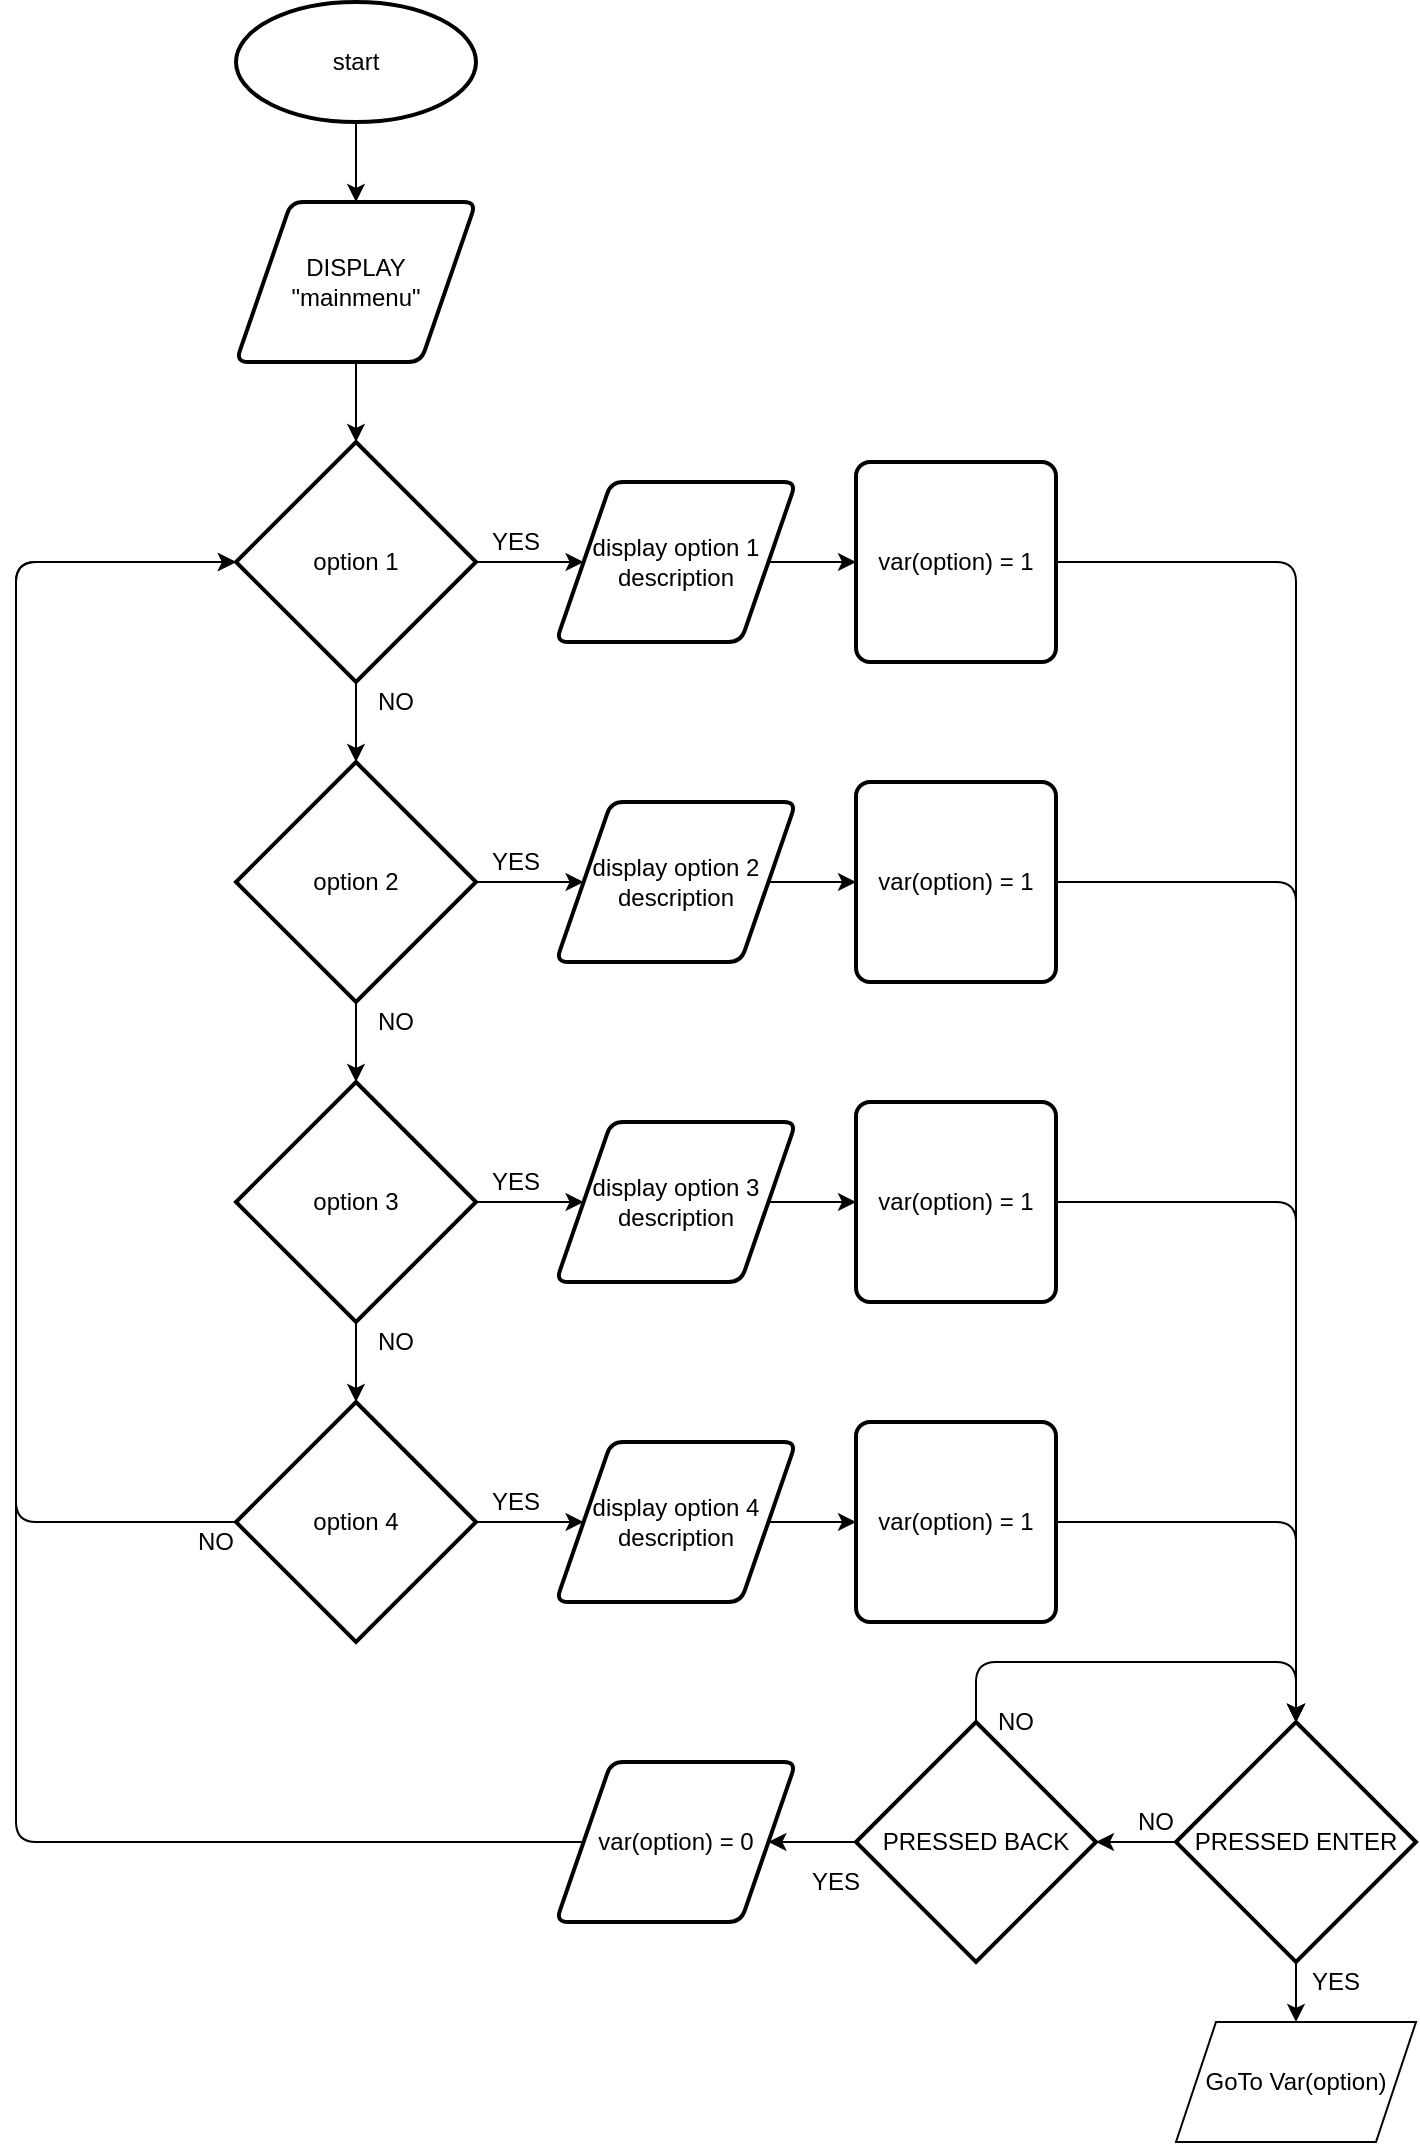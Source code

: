 <mxfile version="14.4.2" type="device" pages="2"><diagram id="C5RBs43oDa-KdzZeNtuy" name="Main menu"><mxGraphModel dx="1022" dy="2874" grid="1" gridSize="10" guides="1" tooltips="1" connect="1" arrows="1" fold="1" page="1" pageScale="1" pageWidth="827" pageHeight="1169" math="0" shadow="0"><root><mxCell id="WIyWlLk6GJQsqaUBKTNV-0"/><mxCell id="WIyWlLk6GJQsqaUBKTNV-1" parent="WIyWlLk6GJQsqaUBKTNV-0"/><mxCell id="fwpRctP1IWh_mknQ2UuS-3" value="" style="edgeStyle=orthogonalEdgeStyle;rounded=0;orthogonalLoop=1;jettySize=auto;html=1;entryX=0.5;entryY=0;entryDx=0;entryDy=0;" edge="1" parent="WIyWlLk6GJQsqaUBKTNV-1" source="fwpRctP1IWh_mknQ2UuS-0" target="fwpRctP1IWh_mknQ2UuS-4"><mxGeometry relative="1" as="geometry"><mxPoint x="250" y="-2190" as="targetPoint"/></mxGeometry></mxCell><mxCell id="fwpRctP1IWh_mknQ2UuS-0" value="start" style="strokeWidth=2;html=1;shape=mxgraph.flowchart.start_1;whiteSpace=wrap;" vertex="1" parent="WIyWlLk6GJQsqaUBKTNV-1"><mxGeometry x="190" y="-2280" width="120" height="60" as="geometry"/></mxCell><mxCell id="fwpRctP1IWh_mknQ2UuS-8" value="" style="edgeStyle=orthogonalEdgeStyle;rounded=0;orthogonalLoop=1;jettySize=auto;html=1;" edge="1" parent="WIyWlLk6GJQsqaUBKTNV-1" source="fwpRctP1IWh_mknQ2UuS-4" target="fwpRctP1IWh_mknQ2UuS-7"><mxGeometry relative="1" as="geometry"/></mxCell><mxCell id="fwpRctP1IWh_mknQ2UuS-4" value="DISPLAY&lt;br&gt;&quot;mainmenu&quot;" style="shape=parallelogram;html=1;strokeWidth=2;perimeter=parallelogramPerimeter;whiteSpace=wrap;rounded=1;arcSize=12;size=0.23;" vertex="1" parent="WIyWlLk6GJQsqaUBKTNV-1"><mxGeometry x="190" y="-2180" width="120" height="80" as="geometry"/></mxCell><mxCell id="fwpRctP1IWh_mknQ2UuS-12" value="" style="edgeStyle=orthogonalEdgeStyle;rounded=0;orthogonalLoop=1;jettySize=auto;html=1;" edge="1" parent="WIyWlLk6GJQsqaUBKTNV-1" source="fwpRctP1IWh_mknQ2UuS-7" target="fwpRctP1IWh_mknQ2UuS-9"><mxGeometry relative="1" as="geometry"/></mxCell><mxCell id="fwpRctP1IWh_mknQ2UuS-16" value="" style="edgeStyle=orthogonalEdgeStyle;rounded=0;orthogonalLoop=1;jettySize=auto;html=1;" edge="1" parent="WIyWlLk6GJQsqaUBKTNV-1" source="fwpRctP1IWh_mknQ2UuS-7" target="fwpRctP1IWh_mknQ2UuS-15"><mxGeometry relative="1" as="geometry"/></mxCell><mxCell id="fwpRctP1IWh_mknQ2UuS-7" value="option 1" style="strokeWidth=2;html=1;shape=mxgraph.flowchart.decision;whiteSpace=wrap;" vertex="1" parent="WIyWlLk6GJQsqaUBKTNV-1"><mxGeometry x="190" y="-2060" width="120" height="120" as="geometry"/></mxCell><mxCell id="fwpRctP1IWh_mknQ2UuS-13" value="" style="edgeStyle=orthogonalEdgeStyle;rounded=0;orthogonalLoop=1;jettySize=auto;html=1;" edge="1" parent="WIyWlLk6GJQsqaUBKTNV-1" source="fwpRctP1IWh_mknQ2UuS-9" target="fwpRctP1IWh_mknQ2UuS-11"><mxGeometry relative="1" as="geometry"/></mxCell><mxCell id="fwpRctP1IWh_mknQ2UuS-20" value="" style="edgeStyle=orthogonalEdgeStyle;rounded=0;orthogonalLoop=1;jettySize=auto;html=1;" edge="1" parent="WIyWlLk6GJQsqaUBKTNV-1" source="fwpRctP1IWh_mknQ2UuS-9" target="fwpRctP1IWh_mknQ2UuS-18"><mxGeometry relative="1" as="geometry"/></mxCell><mxCell id="fwpRctP1IWh_mknQ2UuS-9" value="option 2" style="strokeWidth=2;html=1;shape=mxgraph.flowchart.decision;whiteSpace=wrap;" vertex="1" parent="WIyWlLk6GJQsqaUBKTNV-1"><mxGeometry x="190" y="-1900" width="120" height="120" as="geometry"/></mxCell><mxCell id="fwpRctP1IWh_mknQ2UuS-22" value="" style="edgeStyle=orthogonalEdgeStyle;rounded=0;orthogonalLoop=1;jettySize=auto;html=1;" edge="1" parent="WIyWlLk6GJQsqaUBKTNV-1" source="fwpRctP1IWh_mknQ2UuS-10" target="fwpRctP1IWh_mknQ2UuS-17"><mxGeometry relative="1" as="geometry"/></mxCell><mxCell id="fwpRctP1IWh_mknQ2UuS-10" value="option 4" style="strokeWidth=2;html=1;shape=mxgraph.flowchart.decision;whiteSpace=wrap;" vertex="1" parent="WIyWlLk6GJQsqaUBKTNV-1"><mxGeometry x="190" y="-1580" width="120" height="120" as="geometry"/></mxCell><mxCell id="fwpRctP1IWh_mknQ2UuS-14" value="" style="edgeStyle=orthogonalEdgeStyle;rounded=0;orthogonalLoop=1;jettySize=auto;html=1;" edge="1" parent="WIyWlLk6GJQsqaUBKTNV-1" source="fwpRctP1IWh_mknQ2UuS-11" target="fwpRctP1IWh_mknQ2UuS-10"><mxGeometry relative="1" as="geometry"/></mxCell><mxCell id="fwpRctP1IWh_mknQ2UuS-21" value="" style="edgeStyle=orthogonalEdgeStyle;rounded=0;orthogonalLoop=1;jettySize=auto;html=1;" edge="1" parent="WIyWlLk6GJQsqaUBKTNV-1" source="fwpRctP1IWh_mknQ2UuS-11" target="fwpRctP1IWh_mknQ2UuS-19"><mxGeometry relative="1" as="geometry"/></mxCell><mxCell id="fwpRctP1IWh_mknQ2UuS-11" value="option 3" style="strokeWidth=2;html=1;shape=mxgraph.flowchart.decision;whiteSpace=wrap;" vertex="1" parent="WIyWlLk6GJQsqaUBKTNV-1"><mxGeometry x="190" y="-1740" width="120" height="120" as="geometry"/></mxCell><mxCell id="fwpRctP1IWh_mknQ2UuS-42" value="" style="edgeStyle=orthogonalEdgeStyle;rounded=0;orthogonalLoop=1;jettySize=auto;html=1;entryX=0;entryY=0.5;entryDx=0;entryDy=0;" edge="1" parent="WIyWlLk6GJQsqaUBKTNV-1" source="fwpRctP1IWh_mknQ2UuS-15" target="_4iGZuMpb9f08Wma12OV-0"><mxGeometry relative="1" as="geometry"><mxPoint x="493.8" y="-2000" as="targetPoint"/></mxGeometry></mxCell><mxCell id="fwpRctP1IWh_mknQ2UuS-15" value="display option 1 description" style="shape=parallelogram;html=1;strokeWidth=2;perimeter=parallelogramPerimeter;whiteSpace=wrap;rounded=1;arcSize=12;size=0.23;" vertex="1" parent="WIyWlLk6GJQsqaUBKTNV-1"><mxGeometry x="350" y="-2040" width="120" height="80" as="geometry"/></mxCell><mxCell id="fwpRctP1IWh_mknQ2UuS-48" value="" style="edgeStyle=orthogonalEdgeStyle;rounded=0;orthogonalLoop=1;jettySize=auto;html=1;entryX=0;entryY=0.5;entryDx=0;entryDy=0;" edge="1" parent="WIyWlLk6GJQsqaUBKTNV-1" source="fwpRctP1IWh_mknQ2UuS-17" target="_4iGZuMpb9f08Wma12OV-1"><mxGeometry relative="1" as="geometry"><mxPoint x="493.8" y="-1520" as="targetPoint"/></mxGeometry></mxCell><mxCell id="fwpRctP1IWh_mknQ2UuS-17" value="display option 4 description" style="shape=parallelogram;html=1;strokeWidth=2;perimeter=parallelogramPerimeter;whiteSpace=wrap;rounded=1;arcSize=12;size=0.23;" vertex="1" parent="WIyWlLk6GJQsqaUBKTNV-1"><mxGeometry x="350" y="-1560" width="120" height="80" as="geometry"/></mxCell><mxCell id="fwpRctP1IWh_mknQ2UuS-46" value="" style="edgeStyle=orthogonalEdgeStyle;rounded=0;orthogonalLoop=1;jettySize=auto;html=1;entryX=0;entryY=0.5;entryDx=0;entryDy=0;" edge="1" parent="WIyWlLk6GJQsqaUBKTNV-1" source="fwpRctP1IWh_mknQ2UuS-18" target="_4iGZuMpb9f08Wma12OV-3"><mxGeometry relative="1" as="geometry"><mxPoint x="493.8" y="-1840" as="targetPoint"/></mxGeometry></mxCell><mxCell id="fwpRctP1IWh_mknQ2UuS-18" value="display option 2 description" style="shape=parallelogram;html=1;strokeWidth=2;perimeter=parallelogramPerimeter;whiteSpace=wrap;rounded=1;arcSize=12;size=0.23;" vertex="1" parent="WIyWlLk6GJQsqaUBKTNV-1"><mxGeometry x="350" y="-1880" width="120" height="80" as="geometry"/></mxCell><mxCell id="fwpRctP1IWh_mknQ2UuS-47" value="" style="edgeStyle=orthogonalEdgeStyle;rounded=0;orthogonalLoop=1;jettySize=auto;html=1;entryX=0;entryY=0.5;entryDx=0;entryDy=0;" edge="1" parent="WIyWlLk6GJQsqaUBKTNV-1" source="fwpRctP1IWh_mknQ2UuS-19" target="_4iGZuMpb9f08Wma12OV-2"><mxGeometry relative="1" as="geometry"><mxPoint x="493.8" y="-1680" as="targetPoint"/></mxGeometry></mxCell><mxCell id="fwpRctP1IWh_mknQ2UuS-19" value="display option 3 description" style="shape=parallelogram;html=1;strokeWidth=2;perimeter=parallelogramPerimeter;whiteSpace=wrap;rounded=1;arcSize=12;size=0.23;" vertex="1" parent="WIyWlLk6GJQsqaUBKTNV-1"><mxGeometry x="350" y="-1720" width="120" height="80" as="geometry"/></mxCell><mxCell id="fwpRctP1IWh_mknQ2UuS-23" value="YES&lt;span style=&quot;color: rgba(0 , 0 , 0 , 0) ; font-family: monospace ; font-size: 0px&quot;&gt;%3CmxGraphModel%3E%3Croot%3E%3CmxCell%20id%3D%220%22%2F%3E%3CmxCell%20id%3D%221%22%20parent%3D%220%22%2F%3E%3CmxCell%20id%3D%222%22%20value%3D%22GoTo%20option%201%22%20style%3D%22shape%3Dparallelogram%3Bhtml%3D1%3BstrokeWidth%3D2%3Bperimeter%3DparallelogramPerimeter%3BwhiteSpace%3Dwrap%3Brounded%3D1%3BarcSize%3D12%3Bsize%3D0.23%3B%22%20vertex%3D%221%22%20parent%3D%221%22%3E%3CmxGeometry%20x%3D%22200%22%20y%3D%22-2080%22%20width%3D%22120%22%20height%3D%2280%22%20as%3D%22geometry%22%2F%3E%3C%2FmxCell%3E%3C%2Froot%3E%3C%2FmxGraphModel%3E&lt;/span&gt;" style="text;html=1;strokeColor=none;fillColor=none;align=center;verticalAlign=middle;whiteSpace=wrap;rounded=0;" vertex="1" parent="WIyWlLk6GJQsqaUBKTNV-1"><mxGeometry x="310" y="-2020" width="40" height="20" as="geometry"/></mxCell><mxCell id="fwpRctP1IWh_mknQ2UuS-29" value="YES&lt;span style=&quot;color: rgba(0 , 0 , 0 , 0) ; font-family: monospace ; font-size: 0px&quot;&gt;%3CmxGraphModel%3E%3Croot%3E%3CmxCell%20id%3D%220%22%2F%3E%3CmxCell%20id%3D%221%22%20parent%3D%220%22%2F%3E%3CmxCell%20id%3D%222%22%20value%3D%22GoTo%20option%201%22%20style%3D%22shape%3Dparallelogram%3Bhtml%3D1%3BstrokeWidth%3D2%3Bperimeter%3DparallelogramPerimeter%3BwhiteSpace%3Dwrap%3Brounded%3D1%3BarcSize%3D12%3Bsize%3D0.23%3B%22%20vertex%3D%221%22%20parent%3D%221%22%3E%3CmxGeometry%20x%3D%22200%22%20y%3D%22-2080%22%20width%3D%22120%22%20height%3D%2280%22%20as%3D%22geometry%22%2F%3E%3C%2FmxCell%3E%3C%2Froot%3E%3C%2FmxGraphModel%3E&lt;/span&gt;" style="text;html=1;strokeColor=none;fillColor=none;align=center;verticalAlign=middle;whiteSpace=wrap;rounded=0;" vertex="1" parent="WIyWlLk6GJQsqaUBKTNV-1"><mxGeometry x="310" y="-1540" width="40" height="20" as="geometry"/></mxCell><mxCell id="fwpRctP1IWh_mknQ2UuS-30" value="YES&lt;span style=&quot;color: rgba(0 , 0 , 0 , 0) ; font-family: monospace ; font-size: 0px&quot;&gt;%3CmxGraphModel%3E%3Croot%3E%3CmxCell%20id%3D%220%22%2F%3E%3CmxCell%20id%3D%221%22%20parent%3D%220%22%2F%3E%3CmxCell%20id%3D%222%22%20value%3D%22GoTo%20option%201%22%20style%3D%22shape%3Dparallelogram%3Bhtml%3D1%3BstrokeWidth%3D2%3Bperimeter%3DparallelogramPerimeter%3BwhiteSpace%3Dwrap%3Brounded%3D1%3BarcSize%3D12%3Bsize%3D0.23%3B%22%20vertex%3D%221%22%20parent%3D%221%22%3E%3CmxGeometry%20x%3D%22200%22%20y%3D%22-2080%22%20width%3D%22120%22%20height%3D%2280%22%20as%3D%22geometry%22%2F%3E%3C%2FmxCell%3E%3C%2Froot%3E%3C%2FmxGraphModel%3E&lt;/span&gt;" style="text;html=1;strokeColor=none;fillColor=none;align=center;verticalAlign=middle;whiteSpace=wrap;rounded=0;" vertex="1" parent="WIyWlLk6GJQsqaUBKTNV-1"><mxGeometry x="310" y="-1700" width="40" height="20" as="geometry"/></mxCell><mxCell id="fwpRctP1IWh_mknQ2UuS-31" value="YES&lt;span style=&quot;color: rgba(0 , 0 , 0 , 0) ; font-family: monospace ; font-size: 0px&quot;&gt;%3CmxGraphModel%3E%3Croot%3E%3CmxCell%20id%3D%220%22%2F%3E%3CmxCell%20id%3D%221%22%20parent%3D%220%22%2F%3E%3CmxCell%20id%3D%222%22%20value%3D%22GoTo%20option%201%22%20style%3D%22shape%3Dparallelogram%3Bhtml%3D1%3BstrokeWidth%3D2%3Bperimeter%3DparallelogramPerimeter%3BwhiteSpace%3Dwrap%3Brounded%3D1%3BarcSize%3D12%3Bsize%3D0.23%3B%22%20vertex%3D%221%22%20parent%3D%221%22%3E%3CmxGeometry%20x%3D%22200%22%20y%3D%22-2080%22%20width%3D%22120%22%20height%3D%2280%22%20as%3D%22geometry%22%2F%3E%3C%2FmxCell%3E%3C%2Froot%3E%3C%2FmxGraphModel%3E&lt;/span&gt;" style="text;html=1;strokeColor=none;fillColor=none;align=center;verticalAlign=middle;whiteSpace=wrap;rounded=0;" vertex="1" parent="WIyWlLk6GJQsqaUBKTNV-1"><mxGeometry x="310" y="-1860" width="40" height="20" as="geometry"/></mxCell><mxCell id="fwpRctP1IWh_mknQ2UuS-33" value="NO&lt;span style=&quot;color: rgba(0 , 0 , 0 , 0) ; font-family: monospace ; font-size: 0px&quot;&gt;%3CmxGraphModel%3E%3Croot%3E%3CmxCell%20id%3D%220%22%2F%3E%3CmxCell%20id%3D%221%22%20parent%3D%220%22%2F%3E%3CmxCell%20id%3D%222%22%20value%3D%22YES%26lt%3Bspan%20style%3D%26quot%3Bcolor%3A%20rgba(0%20%2C%200%20%2C%200%20%2C%200)%20%3B%20font-family%3A%20monospace%20%3B%20font-size%3A%200px%26quot%3B%26gt%3B%253CmxGraphModel%253E%253Croot%253E%253CmxCell%2520id%253D%25220%2522%252F%253E%253CmxCell%2520id%253D%25221%2522%2520parent%253D%25220%2522%252F%253E%253CmxCell%2520id%253D%25222%2522%2520value%253D%2522GoTo%2520option%25201%2522%2520style%253D%2522shape%253Dparallelogram%253Bhtml%253D1%253BstrokeWidth%253D2%253Bperimeter%253DparallelogramPerimeter%253BwhiteSpace%253Dwrap%253Brounded%253D1%253BarcSize%253D12%253Bsize%253D0.23%253B%2522%2520vertex%253D%25221%2522%2520parent%253D%25221%2522%253E%253CmxGeometry%2520x%253D%2522200%2522%2520y%253D%2522-2080%2522%2520width%253D%2522120%2522%2520height%253D%252280%2522%2520as%253D%2522geometry%2522%252F%253E%253C%252FmxCell%253E%253C%252Froot%253E%253C%252FmxGraphModel%253E%26lt%3B%2Fspan%26gt%3B%22%20style%3D%22text%3Bhtml%3D1%3BstrokeColor%3Dnone%3BfillColor%3Dnone%3Balign%3Dcenter%3BverticalAlign%3Dmiddle%3BwhiteSpace%3Dwrap%3Brounded%3D0%3B%22%20vertex%3D%221%22%20parent%3D%221%22%3E%3CmxGeometry%20x%3D%22414%22%20y%3D%22-1960%22%20width%3D%2240%22%20height%3D%2220%22%20as%3D%22geometry%22%2F%3E%3C%2FmxCell%3E%3C%2Froot%3E%3C%2FmxGraphModel%3E&lt;/span&gt;" style="text;html=1;strokeColor=none;fillColor=none;align=center;verticalAlign=middle;whiteSpace=wrap;rounded=0;" vertex="1" parent="WIyWlLk6GJQsqaUBKTNV-1"><mxGeometry x="250" y="-1620" width="40" height="20" as="geometry"/></mxCell><mxCell id="fwpRctP1IWh_mknQ2UuS-34" value="NO&lt;span style=&quot;color: rgba(0 , 0 , 0 , 0) ; font-family: monospace ; font-size: 0px&quot;&gt;%3CmxGraphModel%3E%3Croot%3E%3CmxCell%20id%3D%220%22%2F%3E%3CmxCell%20id%3D%221%22%20parent%3D%220%22%2F%3E%3CmxCell%20id%3D%222%22%20value%3D%22YES%26lt%3Bspan%20style%3D%26quot%3Bcolor%3A%20rgba(0%20%2C%200%20%2C%200%20%2C%200)%20%3B%20font-family%3A%20monospace%20%3B%20font-size%3A%200px%26quot%3B%26gt%3B%253CmxGraphModel%253E%253Croot%253E%253CmxCell%2520id%253D%25220%2522%252F%253E%253CmxCell%2520id%253D%25221%2522%2520parent%253D%25220%2522%252F%253E%253CmxCell%2520id%253D%25222%2522%2520value%253D%2522GoTo%2520option%25201%2522%2520style%253D%2522shape%253Dparallelogram%253Bhtml%253D1%253BstrokeWidth%253D2%253Bperimeter%253DparallelogramPerimeter%253BwhiteSpace%253Dwrap%253Brounded%253D1%253BarcSize%253D12%253Bsize%253D0.23%253B%2522%2520vertex%253D%25221%2522%2520parent%253D%25221%2522%253E%253CmxGeometry%2520x%253D%2522200%2522%2520y%253D%2522-2080%2522%2520width%253D%2522120%2522%2520height%253D%252280%2522%2520as%253D%2522geometry%2522%252F%253E%253C%252FmxCell%253E%253C%252Froot%253E%253C%252FmxGraphModel%253E%26lt%3B%2Fspan%26gt%3B%22%20style%3D%22text%3Bhtml%3D1%3BstrokeColor%3Dnone%3BfillColor%3Dnone%3Balign%3Dcenter%3BverticalAlign%3Dmiddle%3BwhiteSpace%3Dwrap%3Brounded%3D0%3B%22%20vertex%3D%221%22%20parent%3D%221%22%3E%3CmxGeometry%20x%3D%22414%22%20y%3D%22-1960%22%20width%3D%2240%22%20height%3D%2220%22%20as%3D%22geometry%22%2F%3E%3C%2FmxCell%3E%3C%2Froot%3E%3C%2FmxGraphModel%3E&lt;/span&gt;" style="text;html=1;strokeColor=none;fillColor=none;align=center;verticalAlign=middle;whiteSpace=wrap;rounded=0;" vertex="1" parent="WIyWlLk6GJQsqaUBKTNV-1"><mxGeometry x="250" y="-1780" width="40" height="20" as="geometry"/></mxCell><mxCell id="fwpRctP1IWh_mknQ2UuS-35" value="NO&lt;span style=&quot;color: rgba(0 , 0 , 0 , 0) ; font-family: monospace ; font-size: 0px&quot;&gt;%3CmxGraphModel%3E%3Croot%3E%3CmxCell%20id%3D%220%22%2F%3E%3CmxCell%20id%3D%221%22%20parent%3D%220%22%2F%3E%3CmxCell%20id%3D%222%22%20value%3D%22YES%26lt%3Bspan%20style%3D%26quot%3Bcolor%3A%20rgba(0%20%2C%200%20%2C%200%20%2C%200)%20%3B%20font-family%3A%20monospace%20%3B%20font-size%3A%200px%26quot%3B%26gt%3B%253CmxGraphModel%253E%253Croot%253E%253CmxCell%2520id%253D%25220%2522%252F%253E%253CmxCell%2520id%253D%25221%2522%2520parent%253D%25220%2522%252F%253E%253CmxCell%2520id%253D%25222%2522%2520value%253D%2522GoTo%2520option%25201%2522%2520style%253D%2522shape%253Dparallelogram%253Bhtml%253D1%253BstrokeWidth%253D2%253Bperimeter%253DparallelogramPerimeter%253BwhiteSpace%253Dwrap%253Brounded%253D1%253BarcSize%253D12%253Bsize%253D0.23%253B%2522%2520vertex%253D%25221%2522%2520parent%253D%25221%2522%253E%253CmxGeometry%2520x%253D%2522200%2522%2520y%253D%2522-2080%2522%2520width%253D%2522120%2522%2520height%253D%252280%2522%2520as%253D%2522geometry%2522%252F%253E%253C%252FmxCell%253E%253C%252Froot%253E%253C%252FmxGraphModel%253E%26lt%3B%2Fspan%26gt%3B%22%20style%3D%22text%3Bhtml%3D1%3BstrokeColor%3Dnone%3BfillColor%3Dnone%3Balign%3Dcenter%3BverticalAlign%3Dmiddle%3BwhiteSpace%3Dwrap%3Brounded%3D0%3B%22%20vertex%3D%221%22%20parent%3D%221%22%3E%3CmxGeometry%20x%3D%22414%22%20y%3D%22-1960%22%20width%3D%2240%22%20height%3D%2220%22%20as%3D%22geometry%22%2F%3E%3C%2FmxCell%3E%3C%2Froot%3E%3C%2FmxGraphModel%3E&lt;/span&gt;" style="text;html=1;strokeColor=none;fillColor=none;align=center;verticalAlign=middle;whiteSpace=wrap;rounded=0;" vertex="1" parent="WIyWlLk6GJQsqaUBKTNV-1"><mxGeometry x="250" y="-1940" width="40" height="20" as="geometry"/></mxCell><mxCell id="fwpRctP1IWh_mknQ2UuS-54" value="" style="edgeStyle=orthogonalEdgeStyle;rounded=0;orthogonalLoop=1;jettySize=auto;html=1;" edge="1" parent="WIyWlLk6GJQsqaUBKTNV-1" source="fwpRctP1IWh_mknQ2UuS-40" target="fwpRctP1IWh_mknQ2UuS-53"><mxGeometry relative="1" as="geometry"/></mxCell><mxCell id="fwpRctP1IWh_mknQ2UuS-59" value="" style="edgeStyle=orthogonalEdgeStyle;rounded=0;orthogonalLoop=1;jettySize=auto;html=1;" edge="1" parent="WIyWlLk6GJQsqaUBKTNV-1" source="fwpRctP1IWh_mknQ2UuS-40" target="fwpRctP1IWh_mknQ2UuS-58"><mxGeometry relative="1" as="geometry"/></mxCell><mxCell id="fwpRctP1IWh_mknQ2UuS-40" value="PRESSED ENTER" style="strokeWidth=2;html=1;shape=mxgraph.flowchart.decision;whiteSpace=wrap;" vertex="1" parent="WIyWlLk6GJQsqaUBKTNV-1"><mxGeometry x="660" y="-1420" width="120" height="120" as="geometry"/></mxCell><mxCell id="fwpRctP1IWh_mknQ2UuS-53" value="GoTo Var(option)" style="shape=parallelogram;perimeter=parallelogramPerimeter;whiteSpace=wrap;html=1;fixedSize=1;" vertex="1" parent="WIyWlLk6GJQsqaUBKTNV-1"><mxGeometry x="660" y="-1270" width="120" height="60" as="geometry"/></mxCell><mxCell id="fwpRctP1IWh_mknQ2UuS-55" value="YES&lt;span style=&quot;color: rgba(0 , 0 , 0 , 0) ; font-family: monospace ; font-size: 0px&quot;&gt;%3CmxGraphModel%3E%3Croot%3E%3CmxCell%20id%3D%220%22%2F%3E%3CmxCell%20id%3D%221%22%20parent%3D%220%22%2F%3E%3CmxCell%20id%3D%222%22%20value%3D%22GoTo%20option%201%22%20style%3D%22shape%3Dparallelogram%3Bhtml%3D1%3BstrokeWidth%3D2%3Bperimeter%3DparallelogramPerimeter%3BwhiteSpace%3Dwrap%3Brounded%3D1%3BarcSize%3D12%3Bsize%3D0.23%3B%22%20vertex%3D%221%22%20parent%3D%221%22%3E%3CmxGeometry%20x%3D%22200%22%20y%3D%22-2080%22%20width%3D%22120%22%20height%3D%2280%22%20as%3D%22geometry%22%2F%3E%3C%2FmxCell%3E%3C%2Froot%3E%3C%2FmxGraphModel%3E&lt;/span&gt;" style="text;html=1;strokeColor=none;fillColor=none;align=center;verticalAlign=middle;whiteSpace=wrap;rounded=0;" vertex="1" parent="WIyWlLk6GJQsqaUBKTNV-1"><mxGeometry x="720" y="-1300" width="40" height="20" as="geometry"/></mxCell><mxCell id="fwpRctP1IWh_mknQ2UuS-56" value="NO&lt;span style=&quot;color: rgba(0 , 0 , 0 , 0) ; font-family: monospace ; font-size: 0px&quot;&gt;%3CmxGraphModel%3E%3Croot%3E%3CmxCell%20id%3D%220%22%2F%3E%3CmxCell%20id%3D%221%22%20parent%3D%220%22%2F%3E%3CmxCell%20id%3D%222%22%20value%3D%22YES%26lt%3Bspan%20style%3D%26quot%3Bcolor%3A%20rgba(0%20%2C%200%20%2C%200%20%2C%200)%20%3B%20font-family%3A%20monospace%20%3B%20font-size%3A%200px%26quot%3B%26gt%3B%253CmxGraphModel%253E%253Croot%253E%253CmxCell%2520id%253D%25220%2522%252F%253E%253CmxCell%2520id%253D%25221%2522%2520parent%253D%25220%2522%252F%253E%253CmxCell%2520id%253D%25222%2522%2520value%253D%2522GoTo%2520option%25201%2522%2520style%253D%2522shape%253Dparallelogram%253Bhtml%253D1%253BstrokeWidth%253D2%253Bperimeter%253DparallelogramPerimeter%253BwhiteSpace%253Dwrap%253Brounded%253D1%253BarcSize%253D12%253Bsize%253D0.23%253B%2522%2520vertex%253D%25221%2522%2520parent%253D%25221%2522%253E%253CmxGeometry%2520x%253D%2522200%2522%2520y%253D%2522-2080%2522%2520width%253D%2522120%2522%2520height%253D%252280%2522%2520as%253D%2522geometry%2522%252F%253E%253C%252FmxCell%253E%253C%252Froot%253E%253C%252FmxGraphModel%253E%26lt%3B%2Fspan%26gt%3B%22%20style%3D%22text%3Bhtml%3D1%3BstrokeColor%3Dnone%3BfillColor%3Dnone%3Balign%3Dcenter%3BverticalAlign%3Dmiddle%3BwhiteSpace%3Dwrap%3Brounded%3D0%3B%22%20vertex%3D%221%22%20parent%3D%221%22%3E%3CmxGeometry%20x%3D%22414%22%20y%3D%22-1960%22%20width%3D%2240%22%20height%3D%2220%22%20as%3D%22geometry%22%2F%3E%3C%2FmxCell%3E%3C%2Froot%3E%3C%2FmxGraphModel%3E&lt;/span&gt;" style="text;html=1;strokeColor=none;fillColor=none;align=center;verticalAlign=middle;whiteSpace=wrap;rounded=0;" vertex="1" parent="WIyWlLk6GJQsqaUBKTNV-1"><mxGeometry x="630" y="-1380" width="40" height="20" as="geometry"/></mxCell><mxCell id="fwpRctP1IWh_mknQ2UuS-58" value="PRESSED BACK" style="strokeWidth=2;html=1;shape=mxgraph.flowchart.decision;whiteSpace=wrap;" vertex="1" parent="WIyWlLk6GJQsqaUBKTNV-1"><mxGeometry x="500" y="-1420" width="120" height="120" as="geometry"/></mxCell><mxCell id="fwpRctP1IWh_mknQ2UuS-60" value="" style="endArrow=classic;html=1;entryX=0.5;entryY=0;entryDx=0;entryDy=0;entryPerimeter=0;exitX=1;exitY=0.5;exitDx=0;exitDy=0;" edge="1" parent="WIyWlLk6GJQsqaUBKTNV-1" source="_4iGZuMpb9f08Wma12OV-1" target="fwpRctP1IWh_mknQ2UuS-40"><mxGeometry width="50" height="50" relative="1" as="geometry"><mxPoint x="650" y="-1520" as="sourcePoint"/><mxPoint x="470" y="-1550" as="targetPoint"/><Array as="points"><mxPoint x="720" y="-1520"/></Array></mxGeometry></mxCell><mxCell id="fwpRctP1IWh_mknQ2UuS-61" value="" style="endArrow=classic;html=1;entryX=0.5;entryY=0;entryDx=0;entryDy=0;entryPerimeter=0;exitX=1;exitY=0.5;exitDx=0;exitDy=0;" edge="1" parent="WIyWlLk6GJQsqaUBKTNV-1" source="_4iGZuMpb9f08Wma12OV-2" target="fwpRctP1IWh_mknQ2UuS-40"><mxGeometry width="50" height="50" relative="1" as="geometry"><mxPoint x="630" y="-1680" as="sourcePoint"/><mxPoint x="730" y="-1420" as="targetPoint"/><Array as="points"><mxPoint x="720" y="-1680"/></Array></mxGeometry></mxCell><mxCell id="fwpRctP1IWh_mknQ2UuS-62" value="" style="endArrow=classic;html=1;entryX=0.5;entryY=0;entryDx=0;entryDy=0;entryPerimeter=0;exitX=1;exitY=0.5;exitDx=0;exitDy=0;" edge="1" parent="WIyWlLk6GJQsqaUBKTNV-1" source="_4iGZuMpb9f08Wma12OV-3" target="fwpRctP1IWh_mknQ2UuS-40"><mxGeometry width="50" height="50" relative="1" as="geometry"><mxPoint x="670" y="-1840" as="sourcePoint"/><mxPoint x="780" y="-1470" as="targetPoint"/><Array as="points"><mxPoint x="720" y="-1840"/></Array></mxGeometry></mxCell><mxCell id="fwpRctP1IWh_mknQ2UuS-63" value="" style="endArrow=classic;html=1;entryX=0.5;entryY=0;entryDx=0;entryDy=0;entryPerimeter=0;exitX=1;exitY=0.5;exitDx=0;exitDy=0;" edge="1" parent="WIyWlLk6GJQsqaUBKTNV-1" source="_4iGZuMpb9f08Wma12OV-0" target="fwpRctP1IWh_mknQ2UuS-40"><mxGeometry width="50" height="50" relative="1" as="geometry"><mxPoint x="660" y="-2000" as="sourcePoint"/><mxPoint x="730" y="-1420" as="targetPoint"/><Array as="points"><mxPoint x="720" y="-2000"/></Array></mxGeometry></mxCell><mxCell id="fwpRctP1IWh_mknQ2UuS-64" value="" style="endArrow=classic;html=1;exitX=0.5;exitY=0;exitDx=0;exitDy=0;exitPerimeter=0;entryX=0.5;entryY=0;entryDx=0;entryDy=0;entryPerimeter=0;" edge="1" parent="WIyWlLk6GJQsqaUBKTNV-1" source="fwpRctP1IWh_mknQ2UuS-58" target="fwpRctP1IWh_mknQ2UuS-40"><mxGeometry width="50" height="50" relative="1" as="geometry"><mxPoint x="420" y="-1280" as="sourcePoint"/><mxPoint x="470" y="-1330" as="targetPoint"/><Array as="points"><mxPoint x="560" y="-1450"/><mxPoint x="720" y="-1450"/></Array></mxGeometry></mxCell><mxCell id="fwpRctP1IWh_mknQ2UuS-65" value="NO&lt;span style=&quot;color: rgba(0 , 0 , 0 , 0) ; font-family: monospace ; font-size: 0px&quot;&gt;%3CmxGraphModel%3E%3Croot%3E%3CmxCell%20id%3D%220%22%2F%3E%3CmxCell%20id%3D%221%22%20parent%3D%220%22%2F%3E%3CmxCell%20id%3D%222%22%20value%3D%22YES%26lt%3Bspan%20style%3D%26quot%3Bcolor%3A%20rgba(0%20%2C%200%20%2C%200%20%2C%200)%20%3B%20font-family%3A%20monospace%20%3B%20font-size%3A%200px%26quot%3B%26gt%3B%253CmxGraphModel%253E%253Croot%253E%253CmxCell%2520id%253D%25220%2522%252F%253E%253CmxCell%2520id%253D%25221%2522%2520parent%253D%25220%2522%252F%253E%253CmxCell%2520id%253D%25222%2522%2520value%253D%2522GoTo%2520option%25201%2522%2520style%253D%2522shape%253Dparallelogram%253Bhtml%253D1%253BstrokeWidth%253D2%253Bperimeter%253DparallelogramPerimeter%253BwhiteSpace%253Dwrap%253Brounded%253D1%253BarcSize%253D12%253Bsize%253D0.23%253B%2522%2520vertex%253D%25221%2522%2520parent%253D%25221%2522%253E%253CmxGeometry%2520x%253D%2522200%2522%2520y%253D%2522-2080%2522%2520width%253D%2522120%2522%2520height%253D%252280%2522%2520as%253D%2522geometry%2522%252F%253E%253C%252FmxCell%253E%253C%252Froot%253E%253C%252FmxGraphModel%253E%26lt%3B%2Fspan%26gt%3B%22%20style%3D%22text%3Bhtml%3D1%3BstrokeColor%3Dnone%3BfillColor%3Dnone%3Balign%3Dcenter%3BverticalAlign%3Dmiddle%3BwhiteSpace%3Dwrap%3Brounded%3D0%3B%22%20vertex%3D%221%22%20parent%3D%221%22%3E%3CmxGeometry%20x%3D%22414%22%20y%3D%22-1960%22%20width%3D%2240%22%20height%3D%2220%22%20as%3D%22geometry%22%2F%3E%3C%2FmxCell%3E%3C%2Froot%3E%3C%2FmxGraphModel%3E&lt;/span&gt;" style="text;html=1;strokeColor=none;fillColor=none;align=center;verticalAlign=middle;whiteSpace=wrap;rounded=0;" vertex="1" parent="WIyWlLk6GJQsqaUBKTNV-1"><mxGeometry x="560" y="-1430" width="40" height="20" as="geometry"/></mxCell><mxCell id="fwpRctP1IWh_mknQ2UuS-66" value="YES&lt;span style=&quot;color: rgba(0 , 0 , 0 , 0) ; font-family: monospace ; font-size: 0px&quot;&gt;%3CmxGraphModel%3E%3Croot%3E%3CmxCell%20id%3D%220%22%2F%3E%3CmxCell%20id%3D%221%22%20parent%3D%220%22%2F%3E%3CmxCell%20id%3D%222%22%20value%3D%22GoTo%20option%201%22%20style%3D%22shape%3Dparallelogram%3Bhtml%3D1%3BstrokeWidth%3D2%3Bperimeter%3DparallelogramPerimeter%3BwhiteSpace%3Dwrap%3Brounded%3D1%3BarcSize%3D12%3Bsize%3D0.23%3B%22%20vertex%3D%221%22%20parent%3D%221%22%3E%3CmxGeometry%20x%3D%22200%22%20y%3D%22-2080%22%20width%3D%22120%22%20height%3D%2280%22%20as%3D%22geometry%22%2F%3E%3C%2FmxCell%3E%3C%2Froot%3E%3C%2FmxGraphModel%3E&lt;/span&gt;" style="text;html=1;strokeColor=none;fillColor=none;align=center;verticalAlign=middle;whiteSpace=wrap;rounded=0;" vertex="1" parent="WIyWlLk6GJQsqaUBKTNV-1"><mxGeometry x="470" y="-1350" width="40" height="20" as="geometry"/></mxCell><mxCell id="fwpRctP1IWh_mknQ2UuS-67" value="" style="endArrow=classic;html=1;exitX=0;exitY=0.5;exitDx=0;exitDy=0;exitPerimeter=0;entryX=1;entryY=0.5;entryDx=0;entryDy=0;" edge="1" parent="WIyWlLk6GJQsqaUBKTNV-1" source="fwpRctP1IWh_mknQ2UuS-58" target="fwpRctP1IWh_mknQ2UuS-68"><mxGeometry width="50" height="50" relative="1" as="geometry"><mxPoint x="420" y="-1280" as="sourcePoint"/><mxPoint x="440" y="-1360" as="targetPoint"/></mxGeometry></mxCell><mxCell id="fwpRctP1IWh_mknQ2UuS-68" value="var(option) = 0" style="shape=parallelogram;html=1;strokeWidth=2;perimeter=parallelogramPerimeter;whiteSpace=wrap;rounded=1;arcSize=12;size=0.23;" vertex="1" parent="WIyWlLk6GJQsqaUBKTNV-1"><mxGeometry x="350" y="-1400" width="120" height="80" as="geometry"/></mxCell><mxCell id="fwpRctP1IWh_mknQ2UuS-69" value="" style="endArrow=classic;html=1;exitX=0;exitY=0.5;exitDx=0;exitDy=0;entryX=0;entryY=0.5;entryDx=0;entryDy=0;entryPerimeter=0;" edge="1" parent="WIyWlLk6GJQsqaUBKTNV-1" source="fwpRctP1IWh_mknQ2UuS-68" target="fwpRctP1IWh_mknQ2UuS-7"><mxGeometry width="50" height="50" relative="1" as="geometry"><mxPoint x="420" y="-1370" as="sourcePoint"/><mxPoint x="470" y="-1420" as="targetPoint"/><Array as="points"><mxPoint x="80" y="-1360"/><mxPoint x="80" y="-2000"/></Array></mxGeometry></mxCell><mxCell id="_4iGZuMpb9f08Wma12OV-0" value="&lt;span&gt;var(option) = 1&lt;/span&gt;" style="rounded=1;whiteSpace=wrap;html=1;absoluteArcSize=1;arcSize=14;strokeWidth=2;" vertex="1" parent="WIyWlLk6GJQsqaUBKTNV-1"><mxGeometry x="500" y="-2050" width="100" height="100" as="geometry"/></mxCell><mxCell id="_4iGZuMpb9f08Wma12OV-1" value="&lt;span&gt;var(option) = 1&lt;/span&gt;" style="rounded=1;whiteSpace=wrap;html=1;absoluteArcSize=1;arcSize=14;strokeWidth=2;" vertex="1" parent="WIyWlLk6GJQsqaUBKTNV-1"><mxGeometry x="500" y="-1570" width="100" height="100" as="geometry"/></mxCell><mxCell id="_4iGZuMpb9f08Wma12OV-2" value="&lt;span&gt;var(option) = 1&lt;/span&gt;" style="rounded=1;whiteSpace=wrap;html=1;absoluteArcSize=1;arcSize=14;strokeWidth=2;" vertex="1" parent="WIyWlLk6GJQsqaUBKTNV-1"><mxGeometry x="500" y="-1730" width="100" height="100" as="geometry"/></mxCell><mxCell id="_4iGZuMpb9f08Wma12OV-3" value="&lt;span&gt;var(option) = 1&lt;/span&gt;" style="rounded=1;whiteSpace=wrap;html=1;absoluteArcSize=1;arcSize=14;strokeWidth=2;" vertex="1" parent="WIyWlLk6GJQsqaUBKTNV-1"><mxGeometry x="500" y="-1890" width="100" height="100" as="geometry"/></mxCell><mxCell id="DXVifHcI6CyJoMwXVJRN-0" value="" style="endArrow=classic;html=1;exitX=0;exitY=0.5;exitDx=0;exitDy=0;exitPerimeter=0;entryX=0;entryY=0.5;entryDx=0;entryDy=0;entryPerimeter=0;" edge="1" parent="WIyWlLk6GJQsqaUBKTNV-1" source="fwpRctP1IWh_mknQ2UuS-10" target="fwpRctP1IWh_mknQ2UuS-7"><mxGeometry width="50" height="50" relative="1" as="geometry"><mxPoint x="440" y="-1570" as="sourcePoint"/><mxPoint x="150" y="-1790" as="targetPoint"/><Array as="points"><mxPoint x="80" y="-1520"/><mxPoint x="80" y="-2000"/></Array></mxGeometry></mxCell><mxCell id="DXVifHcI6CyJoMwXVJRN-1" value="NO&lt;span style=&quot;color: rgba(0 , 0 , 0 , 0) ; font-family: monospace ; font-size: 0px&quot;&gt;%3CmxGraphModel%3E%3Croot%3E%3CmxCell%20id%3D%220%22%2F%3E%3CmxCell%20id%3D%221%22%20parent%3D%220%22%2F%3E%3CmxCell%20id%3D%222%22%20value%3D%22YES%26lt%3Bspan%20style%3D%26quot%3Bcolor%3A%20rgba(0%20%2C%200%20%2C%200%20%2C%200)%20%3B%20font-family%3A%20monospace%20%3B%20font-size%3A%200px%26quot%3B%26gt%3B%253CmxGraphModel%253E%253Croot%253E%253CmxCell%2520id%253D%25220%2522%252F%253E%253CmxCell%2520id%253D%25221%2522%2520parent%253D%25220%2522%252F%253E%253CmxCell%2520id%253D%25222%2522%2520value%253D%2522GoTo%2520option%25201%2522%2520style%253D%2522shape%253Dparallelogram%253Bhtml%253D1%253BstrokeWidth%253D2%253Bperimeter%253DparallelogramPerimeter%253BwhiteSpace%253Dwrap%253Brounded%253D1%253BarcSize%253D12%253Bsize%253D0.23%253B%2522%2520vertex%253D%25221%2522%2520parent%253D%25221%2522%253E%253CmxGeometry%2520x%253D%2522200%2522%2520y%253D%2522-2080%2522%2520width%253D%2522120%2522%2520height%253D%252280%2522%2520as%253D%2522geometry%2522%252F%253E%253C%252FmxCell%253E%253C%252Froot%253E%253C%252FmxGraphModel%253E%26lt%3B%2Fspan%26gt%3B%22%20style%3D%22text%3Bhtml%3D1%3BstrokeColor%3Dnone%3BfillColor%3Dnone%3Balign%3Dcenter%3BverticalAlign%3Dmiddle%3BwhiteSpace%3Dwrap%3Brounded%3D0%3B%22%20vertex%3D%221%22%20parent%3D%221%22%3E%3CmxGeometry%20x%3D%22414%22%20y%3D%22-1960%22%20width%3D%2240%22%20height%3D%2220%22%20as%3D%22geometry%22%2F%3E%3C%2FmxCell%3E%3C%2Froot%3E%3C%2FmxGraphModel%3E&lt;/span&gt;" style="text;html=1;strokeColor=none;fillColor=none;align=center;verticalAlign=middle;whiteSpace=wrap;rounded=0;" vertex="1" parent="WIyWlLk6GJQsqaUBKTNV-1"><mxGeometry x="160" y="-1520" width="40" height="20" as="geometry"/></mxCell></root></mxGraphModel></diagram><diagram id="2xf2Xkpip5gx7gJHDNoB" name="Option 1"><mxGraphModel dx="1022" dy="2874" grid="1" gridSize="10" guides="1" tooltips="1" connect="1" arrows="1" fold="1" page="1" pageScale="1" pageWidth="827" pageHeight="1169" math="0" shadow="0"><root><mxCell id="LC4yjp9_a5vX39PupCB0-0"/><mxCell id="LC4yjp9_a5vX39PupCB0-1" parent="LC4yjp9_a5vX39PupCB0-0"/><mxCell id="bKGTcrv4RCEI80oGZ_XM-1" value="" style="edgeStyle=orthogonalEdgeStyle;rounded=0;orthogonalLoop=1;jettySize=auto;html=1;" edge="1" parent="LC4yjp9_a5vX39PupCB0-1" source="ep5kLVi1nK5kUkbDcVVL-0" target="bKGTcrv4RCEI80oGZ_XM-0"><mxGeometry relative="1" as="geometry"/></mxCell><mxCell id="ep5kLVi1nK5kUkbDcVVL-0" value="start" style="strokeWidth=2;html=1;shape=mxgraph.flowchart.start_1;whiteSpace=wrap;" vertex="1" parent="LC4yjp9_a5vX39PupCB0-1"><mxGeometry x="50" y="-2310" width="120" height="60" as="geometry"/></mxCell><mxCell id="bKGTcrv4RCEI80oGZ_XM-3" value="" style="edgeStyle=orthogonalEdgeStyle;rounded=0;orthogonalLoop=1;jettySize=auto;html=1;" edge="1" parent="LC4yjp9_a5vX39PupCB0-1" source="bKGTcrv4RCEI80oGZ_XM-0" target="bKGTcrv4RCEI80oGZ_XM-2"><mxGeometry relative="1" as="geometry"/></mxCell><mxCell id="bKGTcrv4RCEI80oGZ_XM-0" value="DISPLAY&lt;br&gt;&quot;option 1&quot;" style="shape=parallelogram;html=1;strokeWidth=2;perimeter=parallelogramPerimeter;whiteSpace=wrap;rounded=1;arcSize=12;size=0.23;" vertex="1" parent="LC4yjp9_a5vX39PupCB0-1"><mxGeometry x="50" y="-2220" width="120" height="80" as="geometry"/></mxCell><mxCell id="bKGTcrv4RCEI80oGZ_XM-5" value="" style="edgeStyle=orthogonalEdgeStyle;rounded=0;orthogonalLoop=1;jettySize=auto;html=1;entryX=0;entryY=0.5;entryDx=0;entryDy=0;" edge="1" parent="LC4yjp9_a5vX39PupCB0-1" source="bKGTcrv4RCEI80oGZ_XM-2" target="MWxDf2W_QPHTQ7xgP-00-30"><mxGeometry relative="1" as="geometry"><mxPoint x="200" y="-2060" as="targetPoint"/></mxGeometry></mxCell><mxCell id="MWxDf2W_QPHTQ7xgP-00-24" value="" style="edgeStyle=orthogonalEdgeStyle;rounded=0;orthogonalLoop=1;jettySize=auto;html=1;" edge="1" parent="LC4yjp9_a5vX39PupCB0-1" source="bKGTcrv4RCEI80oGZ_XM-2" target="MWxDf2W_QPHTQ7xgP-00-23"><mxGeometry relative="1" as="geometry"/></mxCell><mxCell id="bKGTcrv4RCEI80oGZ_XM-2" value="PRESSED &lt;br&gt;SHIFT LEFT" style="strokeWidth=2;html=1;shape=mxgraph.flowchart.decision;whiteSpace=wrap;" vertex="1" parent="LC4yjp9_a5vX39PupCB0-1"><mxGeometry x="60" y="-2110" width="100" height="100" as="geometry"/></mxCell><mxCell id="MWxDf2W_QPHTQ7xgP-00-10" value="" style="edgeStyle=orthogonalEdgeStyle;rounded=0;orthogonalLoop=1;jettySize=auto;html=1;" edge="1" parent="LC4yjp9_a5vX39PupCB0-1" source="MWxDf2W_QPHTQ7xgP-00-11" target="MWxDf2W_QPHTQ7xgP-00-13"><mxGeometry relative="1" as="geometry"/></mxCell><mxCell id="xALp7mY5go05cebJMVb8-6" value="" style="edgeStyle=orthogonalEdgeStyle;rounded=0;orthogonalLoop=1;jettySize=auto;html=1;" edge="1" parent="LC4yjp9_a5vX39PupCB0-1" source="MWxDf2W_QPHTQ7xgP-00-11" target="MWxDf2W_QPHTQ7xgP-00-22"><mxGeometry relative="1" as="geometry"/></mxCell><mxCell id="MWxDf2W_QPHTQ7xgP-00-11" value="TEXT IN BOX" style="strokeWidth=2;html=1;shape=mxgraph.flowchart.decision;whiteSpace=wrap;" vertex="1" parent="LC4yjp9_a5vX39PupCB0-1"><mxGeometry x="320" y="-1880" width="100" height="100" as="geometry"/></mxCell><mxCell id="MWxDf2W_QPHTQ7xgP-00-12" value="" style="edgeStyle=orthogonalEdgeStyle;rounded=0;orthogonalLoop=1;jettySize=auto;html=1;" edge="1" parent="LC4yjp9_a5vX39PupCB0-1" source="MWxDf2W_QPHTQ7xgP-00-13" target="MWxDf2W_QPHTQ7xgP-00-21"><mxGeometry relative="1" as="geometry"/></mxCell><mxCell id="xALp7mY5go05cebJMVb8-7" value="" style="edgeStyle=orthogonalEdgeStyle;rounded=0;orthogonalLoop=1;jettySize=auto;html=1;" edge="1" parent="LC4yjp9_a5vX39PupCB0-1" source="MWxDf2W_QPHTQ7xgP-00-13" target="MWxDf2W_QPHTQ7xgP-00-22"><mxGeometry relative="1" as="geometry"/></mxCell><mxCell id="MWxDf2W_QPHTQ7xgP-00-13" value="SHIFT SELECTED" style="strokeWidth=2;html=1;shape=mxgraph.flowchart.decision;whiteSpace=wrap;" vertex="1" parent="LC4yjp9_a5vX39PupCB0-1"><mxGeometry x="460" y="-1880" width="100" height="100" as="geometry"/></mxCell><mxCell id="MWxDf2W_QPHTQ7xgP-00-15" value="YES&lt;span style=&quot;color: rgba(0 , 0 , 0 , 0) ; font-family: monospace ; font-size: 0px&quot;&gt;%3CmxGraphModel%3E%3Croot%3E%3CmxCell%20id%3D%220%22%2F%3E%3CmxCell%20id%3D%221%22%20parent%3D%220%22%2F%3E%3CmxCell%20id%3D%222%22%20value%3D%22GoTo%20option%201%22%20style%3D%22shape%3Dparallelogram%3Bhtml%3D1%3BstrokeWidth%3D2%3Bperimeter%3DparallelogramPerimeter%3BwhiteSpace%3Dwrap%3Brounded%3D1%3BarcSize%3D12%3Bsize%3D0.23%3B%22%20vertex%3D%221%22%20parent%3D%221%22%3E%3CmxGeometry%20x%3D%22200%22%20y%3D%22-2080%22%20width%3D%22120%22%20height%3D%2280%22%20as%3D%22geometry%22%2F%3E%3C%2FmxCell%3E%3C%2Froot%3E%3C%2FmxGraphModel%3E&lt;/span&gt;" style="text;html=1;strokeColor=none;fillColor=none;align=center;verticalAlign=middle;whiteSpace=wrap;rounded=0;" vertex="1" parent="LC4yjp9_a5vX39PupCB0-1"><mxGeometry x="420" y="-1850" width="40" height="20" as="geometry"/></mxCell><mxCell id="MWxDf2W_QPHTQ7xgP-00-16" value="NO&lt;span style=&quot;color: rgba(0 , 0 , 0 , 0) ; font-family: monospace ; font-size: 0px&quot;&gt;%3CmxGraphModel%3E%3Croot%3E%3CmxCell%20id%3D%220%22%2F%3E%3CmxCell%20id%3D%221%22%20parent%3D%220%22%2F%3E%3CmxCell%20id%3D%222%22%20value%3D%22YES%26lt%3Bspan%20style%3D%26quot%3Bcolor%3A%20rgba(0%20%2C%200%20%2C%200%20%2C%200)%20%3B%20font-family%3A%20monospace%20%3B%20font-size%3A%200px%26quot%3B%26gt%3B%253CmxGraphModel%253E%253Croot%253E%253CmxCell%2520id%253D%25220%2522%252F%253E%253CmxCell%2520id%253D%25221%2522%2520parent%253D%25220%2522%252F%253E%253CmxCell%2520id%253D%25222%2522%2520value%253D%2522GoTo%2520option%25201%2522%2520style%253D%2522shape%253Dparallelogram%253Bhtml%253D1%253BstrokeWidth%253D2%253Bperimeter%253DparallelogramPerimeter%253BwhiteSpace%253Dwrap%253Brounded%253D1%253BarcSize%253D12%253Bsize%253D0.23%253B%2522%2520vertex%253D%25221%2522%2520parent%253D%25221%2522%253E%253CmxGeometry%2520x%253D%2522200%2522%2520y%253D%2522-2080%2522%2520width%253D%2522120%2522%2520height%253D%252280%2522%2520as%253D%2522geometry%2522%252F%253E%253C%252FmxCell%253E%253C%252Froot%253E%253C%252FmxGraphModel%253E%26lt%3B%2Fspan%26gt%3B%22%20style%3D%22text%3Bhtml%3D1%3BstrokeColor%3Dnone%3BfillColor%3Dnone%3Balign%3Dcenter%3BverticalAlign%3Dmiddle%3BwhiteSpace%3Dwrap%3Brounded%3D0%3B%22%20vertex%3D%221%22%20parent%3D%221%22%3E%3CmxGeometry%20x%3D%22414%22%20y%3D%22-1960%22%20width%3D%2240%22%20height%3D%2220%22%20as%3D%22geometry%22%2F%3E%3C%2FmxCell%3E%3C%2Froot%3E%3C%2FmxGraphModel%3E&lt;/span&gt;" style="text;html=1;strokeColor=none;fillColor=none;align=center;verticalAlign=middle;whiteSpace=wrap;rounded=0;" vertex="1" parent="LC4yjp9_a5vX39PupCB0-1"><mxGeometry x="370" y="-1780" width="40" height="20" as="geometry"/></mxCell><mxCell id="MWxDf2W_QPHTQ7xgP-00-17" value="NO&lt;span style=&quot;color: rgba(0 , 0 , 0 , 0) ; font-family: monospace ; font-size: 0px&quot;&gt;%3CmxGraphModel%3E%3Croot%3E%3CmxCell%20id%3D%220%22%2F%3E%3CmxCell%20id%3D%221%22%20parent%3D%220%22%2F%3E%3CmxCell%20id%3D%222%22%20value%3D%22YES%26lt%3Bspan%20style%3D%26quot%3Bcolor%3A%20rgba(0%20%2C%200%20%2C%200%20%2C%200)%20%3B%20font-family%3A%20monospace%20%3B%20font-size%3A%200px%26quot%3B%26gt%3B%253CmxGraphModel%253E%253Croot%253E%253CmxCell%2520id%253D%25220%2522%252F%253E%253CmxCell%2520id%253D%25221%2522%2520parent%253D%25220%2522%252F%253E%253CmxCell%2520id%253D%25222%2522%2520value%253D%2522GoTo%2520option%25201%2522%2520style%253D%2522shape%253Dparallelogram%253Bhtml%253D1%253BstrokeWidth%253D2%253Bperimeter%253DparallelogramPerimeter%253BwhiteSpace%253Dwrap%253Brounded%253D1%253BarcSize%253D12%253Bsize%253D0.23%253B%2522%2520vertex%253D%25221%2522%2520parent%253D%25221%2522%253E%253CmxGeometry%2520x%253D%2522200%2522%2520y%253D%2522-2080%2522%2520width%253D%2522120%2522%2520height%253D%252280%2522%2520as%253D%2522geometry%2522%252F%253E%253C%252FmxCell%253E%253C%252Froot%253E%253C%252FmxGraphModel%253E%26lt%3B%2Fspan%26gt%3B%22%20style%3D%22text%3Bhtml%3D1%3BstrokeColor%3Dnone%3BfillColor%3Dnone%3Balign%3Dcenter%3BverticalAlign%3Dmiddle%3BwhiteSpace%3Dwrap%3Brounded%3D0%3B%22%20vertex%3D%221%22%20parent%3D%221%22%3E%3CmxGeometry%20x%3D%22414%22%20y%3D%22-1960%22%20width%3D%2240%22%20height%3D%2220%22%20as%3D%22geometry%22%2F%3E%3C%2FmxCell%3E%3C%2Froot%3E%3C%2FmxGraphModel%3E&lt;/span&gt;" style="text;html=1;strokeColor=none;fillColor=none;align=center;verticalAlign=middle;whiteSpace=wrap;rounded=0;" vertex="1" parent="LC4yjp9_a5vX39PupCB0-1"><mxGeometry x="514" y="-1780" width="40" height="20" as="geometry"/></mxCell><mxCell id="xALp7mY5go05cebJMVb8-5" value="" style="edgeStyle=orthogonalEdgeStyle;rounded=0;orthogonalLoop=1;jettySize=auto;html=1;" edge="1" parent="LC4yjp9_a5vX39PupCB0-1" source="MWxDf2W_QPHTQ7xgP-00-21" target="xALp7mY5go05cebJMVb8-4"><mxGeometry relative="1" as="geometry"/></mxCell><mxCell id="MWxDf2W_QPHTQ7xgP-00-21" value="Encode message" style="rounded=1;whiteSpace=wrap;html=1;absoluteArcSize=1;arcSize=14;strokeWidth=2;" vertex="1" parent="LC4yjp9_a5vX39PupCB0-1"><mxGeometry x="620" y="-1880" width="100" height="100" as="geometry"/></mxCell><mxCell id="MWxDf2W_QPHTQ7xgP-00-22" value="OUTPUT &lt;br&gt;error" style="shape=parallelogram;html=1;strokeWidth=2;perimeter=parallelogramPerimeter;whiteSpace=wrap;rounded=1;arcSize=12;size=0.23;" vertex="1" parent="LC4yjp9_a5vX39PupCB0-1"><mxGeometry x="380" y="-1690" width="120" height="80" as="geometry"/></mxCell><mxCell id="xALp7mY5go05cebJMVb8-9" value="" style="edgeStyle=orthogonalEdgeStyle;rounded=0;orthogonalLoop=1;jettySize=auto;html=1;" edge="1" parent="LC4yjp9_a5vX39PupCB0-1" source="MWxDf2W_QPHTQ7xgP-00-23" target="xALp7mY5go05cebJMVb8-8"><mxGeometry relative="1" as="geometry"/></mxCell><mxCell id="MWxDf2W_QPHTQ7xgP-00-23" value="PRESSED &lt;br&gt;SHIFT LEFT" style="strokeWidth=2;html=1;shape=mxgraph.flowchart.decision;whiteSpace=wrap;" vertex="1" parent="LC4yjp9_a5vX39PupCB0-1"><mxGeometry x="60" y="-1980" width="100" height="100" as="geometry"/></mxCell><mxCell id="MWxDf2W_QPHTQ7xgP-00-28" value="" style="endArrow=classic;html=1;exitX=1;exitY=0.5;exitDx=0;exitDy=0;exitPerimeter=0;entryX=0;entryY=0.5;entryDx=0;entryDy=0;" edge="1" parent="LC4yjp9_a5vX39PupCB0-1" source="MWxDf2W_QPHTQ7xgP-00-23" target="MWxDf2W_QPHTQ7xgP-00-31"><mxGeometry width="50" height="50" relative="1" as="geometry"><mxPoint x="390" y="-1860" as="sourcePoint"/><mxPoint x="200" y="-1930" as="targetPoint"/></mxGeometry></mxCell><mxCell id="MWxDf2W_QPHTQ7xgP-00-30" value="var(shift) = left" style="rounded=1;whiteSpace=wrap;html=1;absoluteArcSize=1;arcSize=14;strokeWidth=2;" vertex="1" parent="LC4yjp9_a5vX39PupCB0-1"><mxGeometry x="210" y="-2110" width="100" height="100" as="geometry"/></mxCell><mxCell id="MWxDf2W_QPHTQ7xgP-00-31" value="var(shift) = right" style="rounded=1;whiteSpace=wrap;html=1;absoluteArcSize=1;arcSize=14;strokeWidth=2;" vertex="1" parent="LC4yjp9_a5vX39PupCB0-1"><mxGeometry x="210" y="-1980" width="100" height="100" as="geometry"/></mxCell><mxCell id="MWxDf2W_QPHTQ7xgP-00-32" value="YES&lt;span style=&quot;color: rgba(0 , 0 , 0 , 0) ; font-family: monospace ; font-size: 0px&quot;&gt;%3CmxGraphModel%3E%3Croot%3E%3CmxCell%20id%3D%220%22%2F%3E%3CmxCell%20id%3D%221%22%20parent%3D%220%22%2F%3E%3CmxCell%20id%3D%222%22%20value%3D%22GoTo%20option%201%22%20style%3D%22shape%3Dparallelogram%3Bhtml%3D1%3BstrokeWidth%3D2%3Bperimeter%3DparallelogramPerimeter%3BwhiteSpace%3Dwrap%3Brounded%3D1%3BarcSize%3D12%3Bsize%3D0.23%3B%22%20vertex%3D%221%22%20parent%3D%221%22%3E%3CmxGeometry%20x%3D%22200%22%20y%3D%22-2080%22%20width%3D%22120%22%20height%3D%2280%22%20as%3D%22geometry%22%2F%3E%3C%2FmxCell%3E%3C%2Froot%3E%3C%2FmxGraphModel%3E&lt;/span&gt;" style="text;html=1;strokeColor=none;fillColor=none;align=center;verticalAlign=middle;whiteSpace=wrap;rounded=0;" vertex="1" parent="LC4yjp9_a5vX39PupCB0-1"><mxGeometry x="160" y="-2080" width="40" height="20" as="geometry"/></mxCell><mxCell id="MWxDf2W_QPHTQ7xgP-00-33" value="YES&lt;span style=&quot;color: rgba(0 , 0 , 0 , 0) ; font-family: monospace ; font-size: 0px&quot;&gt;%3CmxGraphModel%3E%3Croot%3E%3CmxCell%20id%3D%220%22%2F%3E%3CmxCell%20id%3D%221%22%20parent%3D%220%22%2F%3E%3CmxCell%20id%3D%222%22%20value%3D%22GoTo%20option%201%22%20style%3D%22shape%3Dparallelogram%3Bhtml%3D1%3BstrokeWidth%3D2%3Bperimeter%3DparallelogramPerimeter%3BwhiteSpace%3Dwrap%3Brounded%3D1%3BarcSize%3D12%3Bsize%3D0.23%3B%22%20vertex%3D%221%22%20parent%3D%221%22%3E%3CmxGeometry%20x%3D%22200%22%20y%3D%22-2080%22%20width%3D%22120%22%20height%3D%2280%22%20as%3D%22geometry%22%2F%3E%3C%2FmxCell%3E%3C%2Froot%3E%3C%2FmxGraphModel%3E&lt;/span&gt;" style="text;html=1;strokeColor=none;fillColor=none;align=center;verticalAlign=middle;whiteSpace=wrap;rounded=0;" vertex="1" parent="LC4yjp9_a5vX39PupCB0-1"><mxGeometry x="160" y="-1950" width="40" height="20" as="geometry"/></mxCell><mxCell id="QRb3ZSOZIrTFFFKzyY3s-0" value="" style="endArrow=classic;html=1;exitX=0;exitY=0.5;exitDx=0;exitDy=0;exitPerimeter=0;entryX=0;entryY=0.5;entryDx=0;entryDy=0;entryPerimeter=0;" edge="1" parent="LC4yjp9_a5vX39PupCB0-1" source="xALp7mY5go05cebJMVb8-8" target="bKGTcrv4RCEI80oGZ_XM-2"><mxGeometry width="50" height="50" relative="1" as="geometry"><mxPoint x="390" y="-1910" as="sourcePoint"/><mxPoint x="440" y="-1960" as="targetPoint"/><Array as="points"><mxPoint x="30" y="-1800"/><mxPoint x="30" y="-2060"/></Array></mxGeometry></mxCell><mxCell id="QRb3ZSOZIrTFFFKzyY3s-1" value="NO&lt;span style=&quot;color: rgba(0 , 0 , 0 , 0) ; font-family: monospace ; font-size: 0px&quot;&gt;%3CmxGraphModel%3E%3Croot%3E%3CmxCell%20id%3D%220%22%2F%3E%3CmxCell%20id%3D%221%22%20parent%3D%220%22%2F%3E%3CmxCell%20id%3D%222%22%20value%3D%22YES%26lt%3Bspan%20style%3D%26quot%3Bcolor%3A%20rgba(0%20%2C%200%20%2C%200%20%2C%200)%20%3B%20font-family%3A%20monospace%20%3B%20font-size%3A%200px%26quot%3B%26gt%3B%253CmxGraphModel%253E%253Croot%253E%253CmxCell%2520id%253D%25220%2522%252F%253E%253CmxCell%2520id%253D%25221%2522%2520parent%253D%25220%2522%252F%253E%253CmxCell%2520id%253D%25222%2522%2520value%253D%2522GoTo%2520option%25201%2522%2520style%253D%2522shape%253Dparallelogram%253Bhtml%253D1%253BstrokeWidth%253D2%253Bperimeter%253DparallelogramPerimeter%253BwhiteSpace%253Dwrap%253Brounded%253D1%253BarcSize%253D12%253Bsize%253D0.23%253B%2522%2520vertex%253D%25221%2522%2520parent%253D%25221%2522%253E%253CmxGeometry%2520x%253D%2522200%2522%2520y%253D%2522-2080%2522%2520width%253D%2522120%2522%2520height%253D%252280%2522%2520as%253D%2522geometry%2522%252F%253E%253C%252FmxCell%253E%253C%252Froot%253E%253C%252FmxGraphModel%253E%26lt%3B%2Fspan%26gt%3B%22%20style%3D%22text%3Bhtml%3D1%3BstrokeColor%3Dnone%3BfillColor%3Dnone%3Balign%3Dcenter%3BverticalAlign%3Dmiddle%3BwhiteSpace%3Dwrap%3Brounded%3D0%3B%22%20vertex%3D%221%22%20parent%3D%221%22%3E%3CmxGeometry%20x%3D%22414%22%20y%3D%22-1960%22%20width%3D%2240%22%20height%3D%2220%22%20as%3D%22geometry%22%2F%3E%3C%2FmxCell%3E%3C%2Froot%3E%3C%2FmxGraphModel%3E&lt;/span&gt;" style="text;html=1;strokeColor=none;fillColor=none;align=center;verticalAlign=middle;whiteSpace=wrap;rounded=0;" vertex="1" parent="LC4yjp9_a5vX39PupCB0-1"><mxGeometry x="110" y="-2010" width="40" height="20" as="geometry"/></mxCell><mxCell id="xALp7mY5go05cebJMVb8-0" value="" style="endArrow=classic;html=1;exitX=1;exitY=0.5;exitDx=0;exitDy=0;entryX=0.5;entryY=0;entryDx=0;entryDy=0;entryPerimeter=0;" edge="1" parent="LC4yjp9_a5vX39PupCB0-1" source="MWxDf2W_QPHTQ7xgP-00-31" target="MWxDf2W_QPHTQ7xgP-00-11"><mxGeometry width="50" height="50" relative="1" as="geometry"><mxPoint x="390" y="-1910" as="sourcePoint"/><mxPoint x="440" y="-1960" as="targetPoint"/><Array as="points"><mxPoint x="370" y="-1930"/></Array></mxGeometry></mxCell><mxCell id="xALp7mY5go05cebJMVb8-1" value="" style="endArrow=classic;html=1;exitX=1;exitY=0.5;exitDx=0;exitDy=0;entryX=0.5;entryY=0;entryDx=0;entryDy=0;entryPerimeter=0;" edge="1" parent="LC4yjp9_a5vX39PupCB0-1" source="MWxDf2W_QPHTQ7xgP-00-30" target="MWxDf2W_QPHTQ7xgP-00-11"><mxGeometry width="50" height="50" relative="1" as="geometry"><mxPoint x="320" y="-1920" as="sourcePoint"/><mxPoint x="380" y="-1870" as="targetPoint"/><Array as="points"><mxPoint x="370" y="-2060"/></Array></mxGeometry></mxCell><mxCell id="xALp7mY5go05cebJMVb8-2" value="" style="endArrow=classic;html=1;exitX=0;exitY=0.5;exitDx=0;exitDy=0;entryX=0;entryY=0.5;entryDx=0;entryDy=0;entryPerimeter=0;" edge="1" parent="LC4yjp9_a5vX39PupCB0-1" source="MWxDf2W_QPHTQ7xgP-00-22" target="bKGTcrv4RCEI80oGZ_XM-2"><mxGeometry width="50" height="50" relative="1" as="geometry"><mxPoint x="390" y="-1860" as="sourcePoint"/><mxPoint x="440" y="-1910" as="targetPoint"/><Array as="points"><mxPoint x="30" y="-1650"/><mxPoint x="30" y="-2060"/></Array></mxGeometry></mxCell><mxCell id="xALp7mY5go05cebJMVb8-4" value="OUTPUT &lt;br&gt;encoded&lt;br&gt;&amp;nbsp;message" style="shape=parallelogram;html=1;strokeWidth=2;perimeter=parallelogramPerimeter;whiteSpace=wrap;rounded=1;arcSize=12;size=0.23;" vertex="1" parent="LC4yjp9_a5vX39PupCB0-1"><mxGeometry x="610" y="-1730" width="120" height="80" as="geometry"/></mxCell><mxCell id="xALp7mY5go05cebJMVb8-8" value="PRESSED &lt;br&gt;BACK" style="strokeWidth=2;html=1;shape=mxgraph.flowchart.decision;whiteSpace=wrap;" vertex="1" parent="LC4yjp9_a5vX39PupCB0-1"><mxGeometry x="60" y="-1850" width="100" height="100" as="geometry"/></mxCell><mxCell id="xALp7mY5go05cebJMVb8-10" value="NO&lt;span style=&quot;color: rgba(0 , 0 , 0 , 0) ; font-family: monospace ; font-size: 0px&quot;&gt;%3CmxGraphModel%3E%3Croot%3E%3CmxCell%20id%3D%220%22%2F%3E%3CmxCell%20id%3D%221%22%20parent%3D%220%22%2F%3E%3CmxCell%20id%3D%222%22%20value%3D%22YES%26lt%3Bspan%20style%3D%26quot%3Bcolor%3A%20rgba(0%20%2C%200%20%2C%200%20%2C%200)%20%3B%20font-family%3A%20monospace%20%3B%20font-size%3A%200px%26quot%3B%26gt%3B%253CmxGraphModel%253E%253Croot%253E%253CmxCell%2520id%253D%25220%2522%252F%253E%253CmxCell%2520id%253D%25221%2522%2520parent%253D%25220%2522%252F%253E%253CmxCell%2520id%253D%25222%2522%2520value%253D%2522GoTo%2520option%25201%2522%2520style%253D%2522shape%253Dparallelogram%253Bhtml%253D1%253BstrokeWidth%253D2%253Bperimeter%253DparallelogramPerimeter%253BwhiteSpace%253Dwrap%253Brounded%253D1%253BarcSize%253D12%253Bsize%253D0.23%253B%2522%2520vertex%253D%25221%2522%2520parent%253D%25221%2522%253E%253CmxGeometry%2520x%253D%2522200%2522%2520y%253D%2522-2080%2522%2520width%253D%2522120%2522%2520height%253D%252280%2522%2520as%253D%2522geometry%2522%252F%253E%253C%252FmxCell%253E%253C%252Froot%253E%253C%252FmxGraphModel%253E%26lt%3B%2Fspan%26gt%3B%22%20style%3D%22text%3Bhtml%3D1%3BstrokeColor%3Dnone%3BfillColor%3Dnone%3Balign%3Dcenter%3BverticalAlign%3Dmiddle%3BwhiteSpace%3Dwrap%3Brounded%3D0%3B%22%20vertex%3D%221%22%20parent%3D%221%22%3E%3CmxGeometry%20x%3D%22414%22%20y%3D%22-1960%22%20width%3D%2240%22%20height%3D%2220%22%20as%3D%22geometry%22%2F%3E%3C%2FmxCell%3E%3C%2Froot%3E%3C%2FmxGraphModel%3E&lt;/span&gt;" style="text;html=1;strokeColor=none;fillColor=none;align=center;verticalAlign=middle;whiteSpace=wrap;rounded=0;" vertex="1" parent="LC4yjp9_a5vX39PupCB0-1"><mxGeometry x="110" y="-1880" width="40" height="20" as="geometry"/></mxCell><mxCell id="xALp7mY5go05cebJMVb8-11" value="NO&lt;span style=&quot;color: rgba(0 , 0 , 0 , 0) ; font-family: monospace ; font-size: 0px&quot;&gt;%3CmxGraphModel%3E%3Croot%3E%3CmxCell%20id%3D%220%22%2F%3E%3CmxCell%20id%3D%221%22%20parent%3D%220%22%2F%3E%3CmxCell%20id%3D%222%22%20value%3D%22YES%26lt%3Bspan%20style%3D%26quot%3Bcolor%3A%20rgba(0%20%2C%200%20%2C%200%20%2C%200)%20%3B%20font-family%3A%20monospace%20%3B%20font-size%3A%200px%26quot%3B%26gt%3B%253CmxGraphModel%253E%253Croot%253E%253CmxCell%2520id%253D%25220%2522%252F%253E%253CmxCell%2520id%253D%25221%2522%2520parent%253D%25220%2522%252F%253E%253CmxCell%2520id%253D%25222%2522%2520value%253D%2522GoTo%2520option%25201%2522%2520style%253D%2522shape%253Dparallelogram%253Bhtml%253D1%253BstrokeWidth%253D2%253Bperimeter%253DparallelogramPerimeter%253BwhiteSpace%253Dwrap%253Brounded%253D1%253BarcSize%253D12%253Bsize%253D0.23%253B%2522%2520vertex%253D%25221%2522%2520parent%253D%25221%2522%253E%253CmxGeometry%2520x%253D%2522200%2522%2520y%253D%2522-2080%2522%2520width%253D%2522120%2522%2520height%253D%252280%2522%2520as%253D%2522geometry%2522%252F%253E%253C%252FmxCell%253E%253C%252Froot%253E%253C%252FmxGraphModel%253E%26lt%3B%2Fspan%26gt%3B%22%20style%3D%22text%3Bhtml%3D1%3BstrokeColor%3Dnone%3BfillColor%3Dnone%3Balign%3Dcenter%3BverticalAlign%3Dmiddle%3BwhiteSpace%3Dwrap%3Brounded%3D0%3B%22%20vertex%3D%221%22%20parent%3D%221%22%3E%3CmxGeometry%20x%3D%22414%22%20y%3D%22-1960%22%20width%3D%2240%22%20height%3D%2220%22%20as%3D%22geometry%22%2F%3E%3C%2FmxCell%3E%3C%2Froot%3E%3C%2FmxGraphModel%3E&lt;/span&gt;" style="text;html=1;strokeColor=none;fillColor=none;align=center;verticalAlign=middle;whiteSpace=wrap;rounded=0;" vertex="1" parent="LC4yjp9_a5vX39PupCB0-1"><mxGeometry x="30" y="-1800" width="40" height="20" as="geometry"/></mxCell><mxCell id="xALp7mY5go05cebJMVb8-14" value="END" style="strokeWidth=2;html=1;shape=mxgraph.flowchart.start_1;whiteSpace=wrap;" vertex="1" parent="LC4yjp9_a5vX39PupCB0-1"><mxGeometry x="210" y="-1830" width="110" height="60" as="geometry"/></mxCell><mxCell id="xALp7mY5go05cebJMVb8-15" value="" style="endArrow=classic;html=1;exitX=1;exitY=0.5;exitDx=0;exitDy=0;exitPerimeter=0;entryX=0;entryY=0.5;entryDx=0;entryDy=0;entryPerimeter=0;" edge="1" parent="LC4yjp9_a5vX39PupCB0-1" source="xALp7mY5go05cebJMVb8-8" target="xALp7mY5go05cebJMVb8-14"><mxGeometry width="50" height="50" relative="1" as="geometry"><mxPoint x="390" y="-1760" as="sourcePoint"/><mxPoint x="190" y="-1770" as="targetPoint"/></mxGeometry></mxCell><mxCell id="xALp7mY5go05cebJMVb8-16" value="" style="endArrow=classic;html=1;exitX=0.5;exitY=1;exitDx=0;exitDy=0;entryX=0;entryY=0.5;entryDx=0;entryDy=0;entryPerimeter=0;" edge="1" parent="LC4yjp9_a5vX39PupCB0-1" source="xALp7mY5go05cebJMVb8-4" target="bKGTcrv4RCEI80oGZ_XM-2"><mxGeometry width="50" height="50" relative="1" as="geometry"><mxPoint x="390" y="-1760" as="sourcePoint"/><mxPoint x="440" y="-1810" as="targetPoint"/><Array as="points"><mxPoint x="670" y="-1580"/><mxPoint x="30" y="-1580"/><mxPoint x="30" y="-2060"/></Array></mxGeometry></mxCell></root></mxGraphModel></diagram></mxfile>
